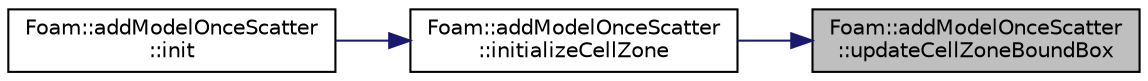 digraph "Foam::addModelOnceScatter::updateCellZoneBoundBox"
{
 // LATEX_PDF_SIZE
  edge [fontname="Helvetica",fontsize="10",labelfontname="Helvetica",labelfontsize="10"];
  node [fontname="Helvetica",fontsize="10",shape=record];
  rankdir="RL";
  Node1 [label="Foam::addModelOnceScatter\l::updateCellZoneBoundBox",height=0.2,width=0.4,color="black", fillcolor="grey75", style="filled", fontcolor="black",tooltip=" "];
  Node1 -> Node2 [dir="back",color="midnightblue",fontsize="10",style="solid",fontname="Helvetica"];
  Node2 [label="Foam::addModelOnceScatter\l::initializeCellZone",height=0.2,width=0.4,color="black", fillcolor="white", style="filled",URL="$classFoam_1_1addModelOnceScatter.html#acaecf2f71a71650b4af555b4b3cf37fd",tooltip=" "];
  Node2 -> Node3 [dir="back",color="midnightblue",fontsize="10",style="solid",fontname="Helvetica"];
  Node3 [label="Foam::addModelOnceScatter\l::init",height=0.2,width=0.4,color="black", fillcolor="white", style="filled",URL="$classFoam_1_1addModelOnceScatter.html#a074b302b73f714be7bd6c9c0544cd514",tooltip=" "];
}
